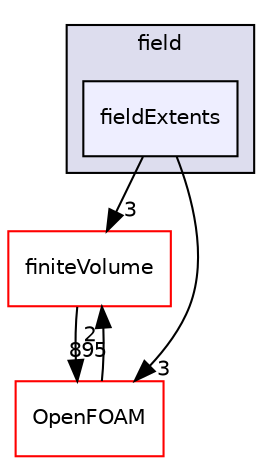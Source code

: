 digraph "src/functionObjects/field/fieldExtents" {
  bgcolor=transparent;
  compound=true
  node [ fontsize="10", fontname="Helvetica"];
  edge [ labelfontsize="10", labelfontname="Helvetica"];
  subgraph clusterdir_bae024cac12ddc6733a616261920a91f {
    graph [ bgcolor="#ddddee", pencolor="black", label="field" fontname="Helvetica", fontsize="10", URL="dir_bae024cac12ddc6733a616261920a91f.html"]
  dir_352ac8f1e6fec82b8cbd1bd248664c78 [shape=box, label="fieldExtents", style="filled", fillcolor="#eeeeff", pencolor="black", URL="dir_352ac8f1e6fec82b8cbd1bd248664c78.html"];
  }
  dir_9bd15774b555cf7259a6fa18f99fe99b [shape=box label="finiteVolume" color="red" URL="dir_9bd15774b555cf7259a6fa18f99fe99b.html"];
  dir_c5473ff19b20e6ec4dfe5c310b3778a8 [shape=box label="OpenFOAM" color="red" URL="dir_c5473ff19b20e6ec4dfe5c310b3778a8.html"];
  dir_9bd15774b555cf7259a6fa18f99fe99b->dir_c5473ff19b20e6ec4dfe5c310b3778a8 [headlabel="895", labeldistance=1.5 headhref="dir_000814_002151.html"];
  dir_352ac8f1e6fec82b8cbd1bd248664c78->dir_9bd15774b555cf7259a6fa18f99fe99b [headlabel="3", labeldistance=1.5 headhref="dir_001284_000814.html"];
  dir_352ac8f1e6fec82b8cbd1bd248664c78->dir_c5473ff19b20e6ec4dfe5c310b3778a8 [headlabel="3", labeldistance=1.5 headhref="dir_001284_002151.html"];
  dir_c5473ff19b20e6ec4dfe5c310b3778a8->dir_9bd15774b555cf7259a6fa18f99fe99b [headlabel="2", labeldistance=1.5 headhref="dir_002151_000814.html"];
}
